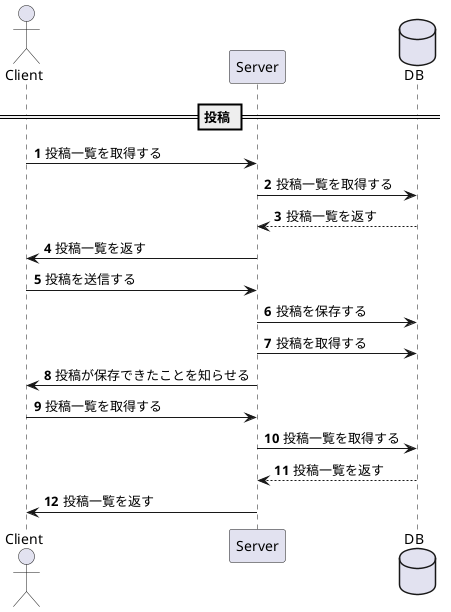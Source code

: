 @startuml
' 登場人物
actor       Client
participant Server
database    DB

== 投稿 ==
autonumber
Client -> Server : 投稿一覧を取得する
Server -> DB : 投稿一覧を取得する
return 投稿一覧を返す
Server -> Client : 投稿一覧を返す
Client -> Server : 投稿を送信する
Server -> DB : 投稿を保存する
Server -> DB : 投稿を取得する
Server -> Client : 投稿が保存できたことを知らせる
Client -> Server : 投稿一覧を取得する
Server -> DB : 投稿一覧を取得する
return 投稿一覧を返す
Server -> Client : 投稿一覧を返す
@enduml
